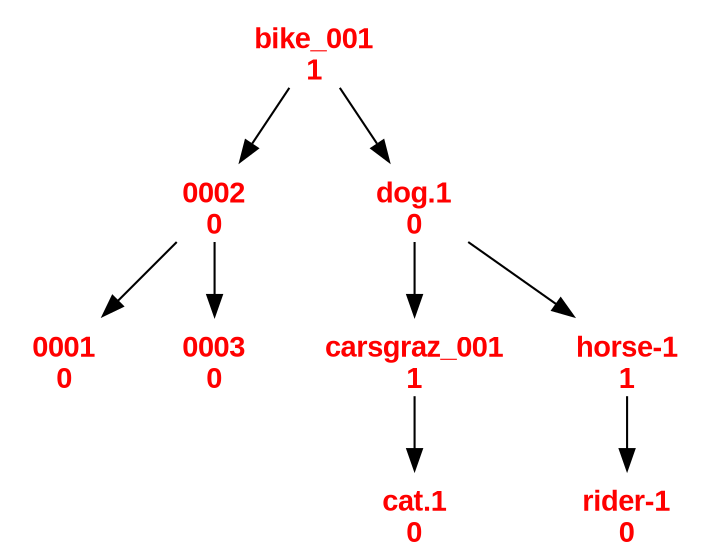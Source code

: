 // Árbol de Búsqueda Binaria
digraph {
	bike_001 [label=bike_001 fontcolor=red fontname="Arial Bold" image="C:\Users\PAULAN~1\AppData\Local\Temp\tmpg0zrhz5_.png" labelloc=b shape=none]
	bike_001 [label="bike_001
1" fontcolor=red fontname="Arial Bold" image="C:\Users\PAULAN~1\AppData\Local\Temp\tmpg0zrhz5_.png" labelloc=b shape=none]
	0002 [label=0002 fontcolor=red fontname="Arial Bold" image="C:\Users\PAULAN~1\AppData\Local\Temp\tmp9tuqnn_b.png" labelloc=b shape=none]
	0002 [label="0002
0" fontcolor=red fontname="Arial Bold" image="C:\Users\PAULAN~1\AppData\Local\Temp\tmp9tuqnn_b.png" labelloc=b shape=none]
	bike_001 -> 0002
	0001 [label=0001 fontcolor=red fontname="Arial Bold" image="C:\Users\PAULAN~1\AppData\Local\Temp\tmp3u2_8m6d.png" labelloc=b shape=none]
	0001 [label="0001
0" fontcolor=red fontname="Arial Bold" image="C:\Users\PAULAN~1\AppData\Local\Temp\tmp3u2_8m6d.png" labelloc=b shape=none]
	0002 -> 0001
	0003 [label=0003 fontcolor=red fontname="Arial Bold" image="C:\Users\PAULAN~1\AppData\Local\Temp\tmpuo4yd23_.png" labelloc=b shape=none]
	0003 [label="0003
0" fontcolor=red fontname="Arial Bold" image="C:\Users\PAULAN~1\AppData\Local\Temp\tmpuo4yd23_.png" labelloc=b shape=none]
	0002 -> 0003
	"dog.1" [label="dog.1" fontcolor=red fontname="Arial Bold" image="C:\Users\PAULAN~1\AppData\Local\Temp\tmp2lmk8ll7.png" labelloc=b shape=none]
	"dog.1" [label="dog.1
0" fontcolor=red fontname="Arial Bold" image="C:\Users\PAULAN~1\AppData\Local\Temp\tmp2lmk8ll7.png" labelloc=b shape=none]
	bike_001 -> "dog.1"
	carsgraz_001 [label=carsgraz_001 fontcolor=red fontname="Arial Bold" image="C:\Users\PAULAN~1\AppData\Local\Temp\tmp426t9fp1.png" labelloc=b shape=none]
	carsgraz_001 [label="carsgraz_001
1" fontcolor=red fontname="Arial Bold" image="C:\Users\PAULAN~1\AppData\Local\Temp\tmp426t9fp1.png" labelloc=b shape=none]
	"dog.1" -> carsgraz_001
	"cat.1" [label="cat.1" fontcolor=red fontname="Arial Bold" image="C:\Users\PAULAN~1\AppData\Local\Temp\tmp0sj2i5br.png" labelloc=b shape=none]
	"cat.1" [label="cat.1
0" fontcolor=red fontname="Arial Bold" image="C:\Users\PAULAN~1\AppData\Local\Temp\tmp0sj2i5br.png" labelloc=b shape=none]
	carsgraz_001 -> "cat.1"
	"horse-1" [label="horse-1" fontcolor=red fontname="Arial Bold" image="C:\Users\PAULAN~1\AppData\Local\Temp\tmpjv0470_3.png" labelloc=b shape=none]
	"horse-1" [label="horse-1
1" fontcolor=red fontname="Arial Bold" image="C:\Users\PAULAN~1\AppData\Local\Temp\tmpjv0470_3.png" labelloc=b shape=none]
	"dog.1" -> "horse-1"
	"rider-1" [label="rider-1" fontcolor=red fontname="Arial Bold" image="C:\Users\PAULAN~1\AppData\Local\Temp\tmppn36pk8a.png" labelloc=b shape=none]
	"rider-1" [label="rider-1
0" fontcolor=red fontname="Arial Bold" image="C:\Users\PAULAN~1\AppData\Local\Temp\tmppn36pk8a.png" labelloc=b shape=none]
	"horse-1" -> "rider-1"
}
